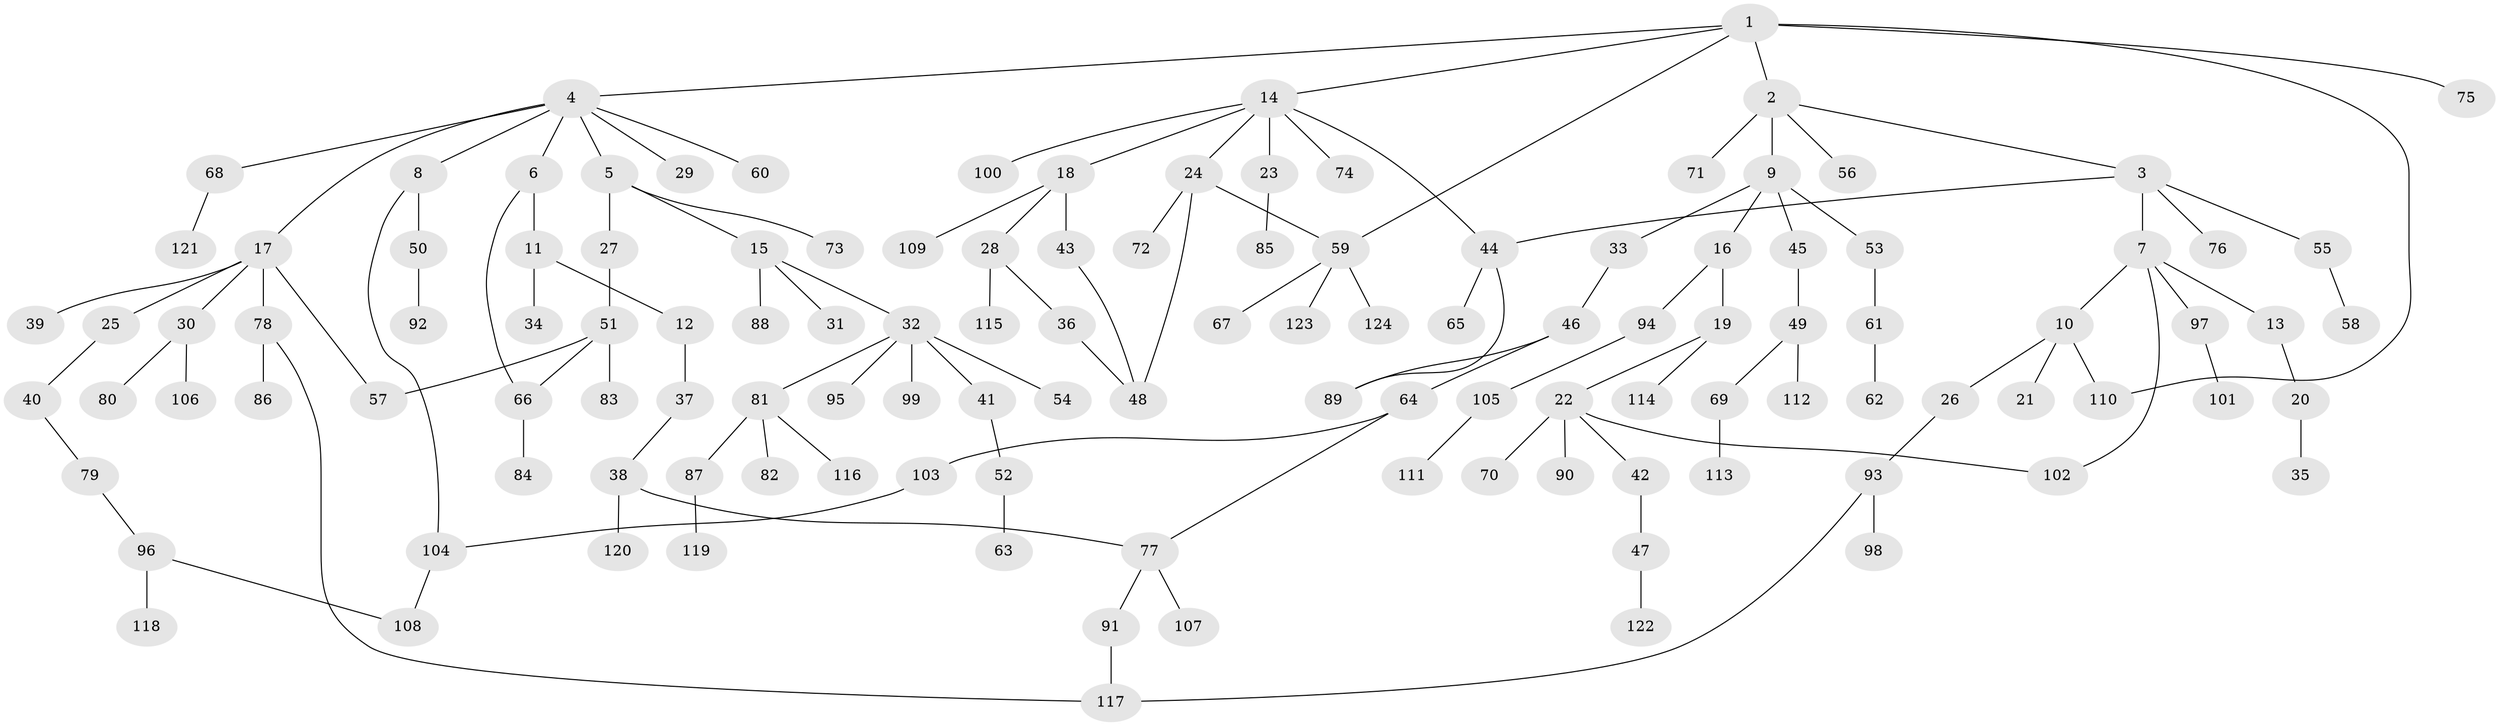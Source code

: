 // Generated by graph-tools (version 1.1) at 2025/13/03/09/25 04:13:36]
// undirected, 124 vertices, 137 edges
graph export_dot {
graph [start="1"]
  node [color=gray90,style=filled];
  1;
  2;
  3;
  4;
  5;
  6;
  7;
  8;
  9;
  10;
  11;
  12;
  13;
  14;
  15;
  16;
  17;
  18;
  19;
  20;
  21;
  22;
  23;
  24;
  25;
  26;
  27;
  28;
  29;
  30;
  31;
  32;
  33;
  34;
  35;
  36;
  37;
  38;
  39;
  40;
  41;
  42;
  43;
  44;
  45;
  46;
  47;
  48;
  49;
  50;
  51;
  52;
  53;
  54;
  55;
  56;
  57;
  58;
  59;
  60;
  61;
  62;
  63;
  64;
  65;
  66;
  67;
  68;
  69;
  70;
  71;
  72;
  73;
  74;
  75;
  76;
  77;
  78;
  79;
  80;
  81;
  82;
  83;
  84;
  85;
  86;
  87;
  88;
  89;
  90;
  91;
  92;
  93;
  94;
  95;
  96;
  97;
  98;
  99;
  100;
  101;
  102;
  103;
  104;
  105;
  106;
  107;
  108;
  109;
  110;
  111;
  112;
  113;
  114;
  115;
  116;
  117;
  118;
  119;
  120;
  121;
  122;
  123;
  124;
  1 -- 2;
  1 -- 4;
  1 -- 14;
  1 -- 75;
  1 -- 59;
  1 -- 110;
  2 -- 3;
  2 -- 9;
  2 -- 56;
  2 -- 71;
  3 -- 7;
  3 -- 55;
  3 -- 76;
  3 -- 44;
  4 -- 5;
  4 -- 6;
  4 -- 8;
  4 -- 17;
  4 -- 29;
  4 -- 60;
  4 -- 68;
  5 -- 15;
  5 -- 27;
  5 -- 73;
  6 -- 11;
  6 -- 66;
  7 -- 10;
  7 -- 13;
  7 -- 97;
  7 -- 102;
  8 -- 50;
  8 -- 104;
  9 -- 16;
  9 -- 33;
  9 -- 45;
  9 -- 53;
  10 -- 21;
  10 -- 26;
  10 -- 110;
  11 -- 12;
  11 -- 34;
  12 -- 37;
  13 -- 20;
  14 -- 18;
  14 -- 23;
  14 -- 24;
  14 -- 44;
  14 -- 74;
  14 -- 100;
  15 -- 31;
  15 -- 32;
  15 -- 88;
  16 -- 19;
  16 -- 94;
  17 -- 25;
  17 -- 30;
  17 -- 39;
  17 -- 57;
  17 -- 78;
  18 -- 28;
  18 -- 43;
  18 -- 109;
  19 -- 22;
  19 -- 114;
  20 -- 35;
  22 -- 42;
  22 -- 70;
  22 -- 90;
  22 -- 102;
  23 -- 85;
  24 -- 59;
  24 -- 72;
  24 -- 48;
  25 -- 40;
  26 -- 93;
  27 -- 51;
  28 -- 36;
  28 -- 115;
  30 -- 80;
  30 -- 106;
  32 -- 41;
  32 -- 54;
  32 -- 81;
  32 -- 95;
  32 -- 99;
  33 -- 46;
  36 -- 48;
  37 -- 38;
  38 -- 77;
  38 -- 120;
  40 -- 79;
  41 -- 52;
  42 -- 47;
  43 -- 48;
  44 -- 65;
  44 -- 89;
  45 -- 49;
  46 -- 64;
  46 -- 89;
  47 -- 122;
  49 -- 69;
  49 -- 112;
  50 -- 92;
  51 -- 83;
  51 -- 66;
  51 -- 57;
  52 -- 63;
  53 -- 61;
  55 -- 58;
  59 -- 67;
  59 -- 123;
  59 -- 124;
  61 -- 62;
  64 -- 103;
  64 -- 77;
  66 -- 84;
  68 -- 121;
  69 -- 113;
  77 -- 91;
  77 -- 107;
  78 -- 86;
  78 -- 117;
  79 -- 96;
  81 -- 82;
  81 -- 87;
  81 -- 116;
  87 -- 119;
  91 -- 117;
  93 -- 98;
  93 -- 117;
  94 -- 105;
  96 -- 108;
  96 -- 118;
  97 -- 101;
  103 -- 104;
  104 -- 108;
  105 -- 111;
}
